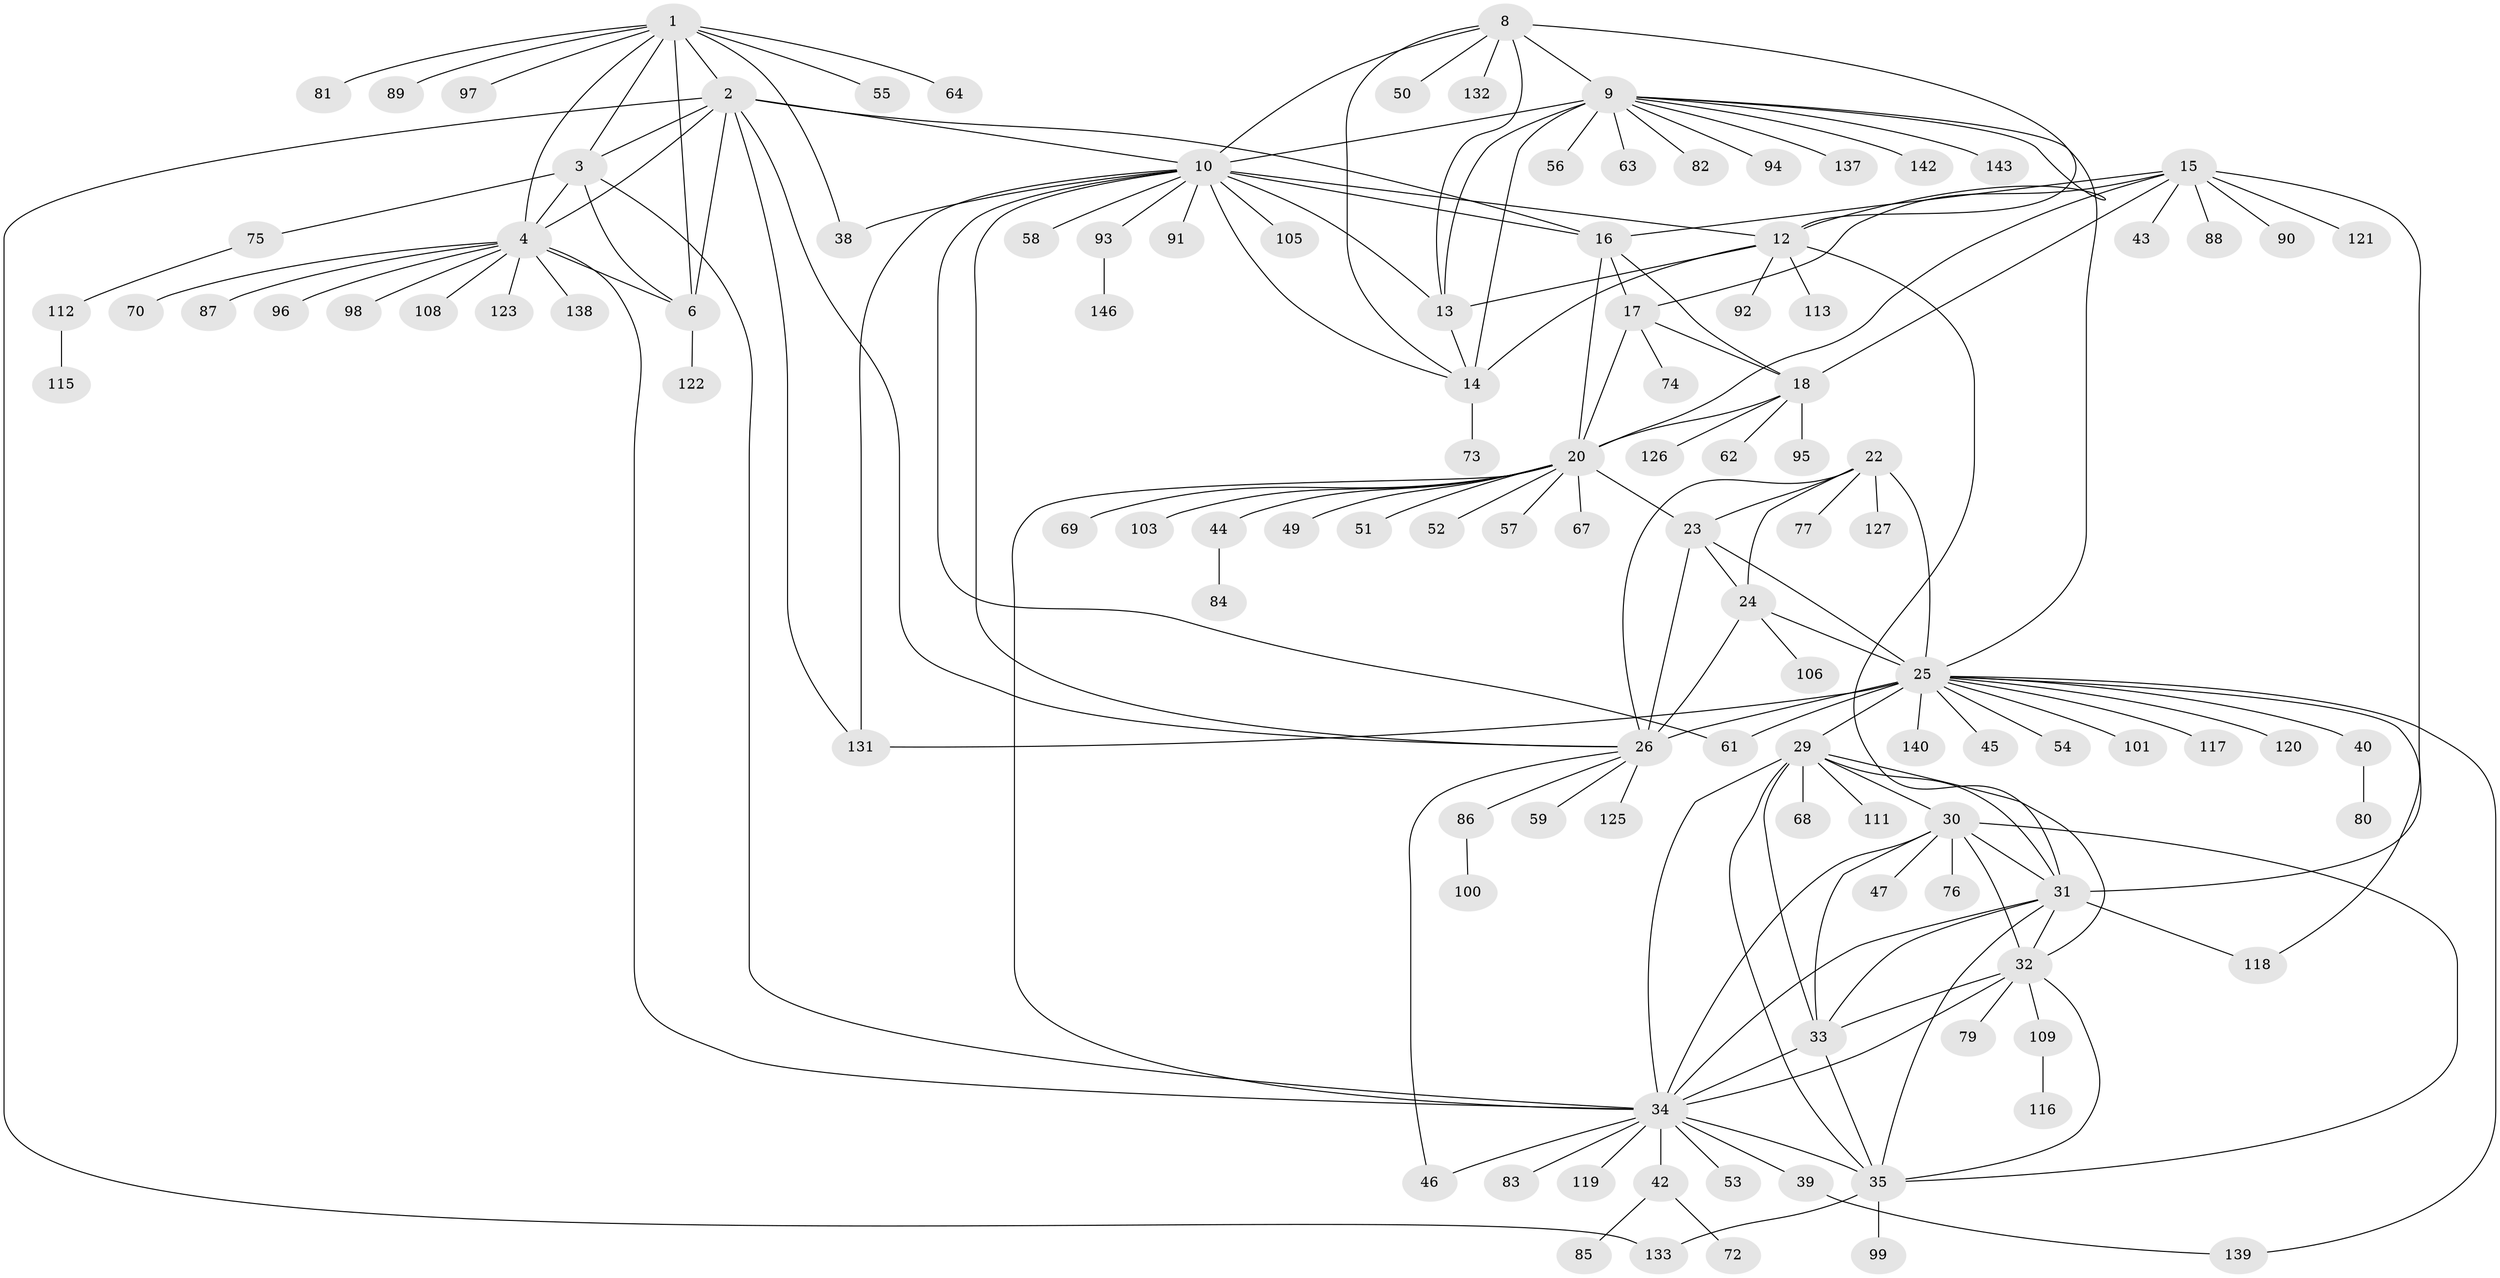 // Generated by graph-tools (version 1.1) at 2025/24/03/03/25 07:24:10]
// undirected, 115 vertices, 174 edges
graph export_dot {
graph [start="1"]
  node [color=gray90,style=filled];
  1 [super="+5"];
  2 [super="+7"];
  3 [super="+141"];
  4 [super="+128"];
  6;
  8 [super="+66"];
  9 [super="+11"];
  10 [super="+41"];
  12 [super="+48"];
  13;
  14;
  15 [super="+78"];
  16 [super="+19"];
  17;
  18 [super="+102"];
  20 [super="+21"];
  22 [super="+107"];
  23 [super="+65"];
  24 [super="+135"];
  25 [super="+27"];
  26 [super="+28"];
  29 [super="+71"];
  30 [super="+60"];
  31 [super="+37"];
  32 [super="+145"];
  33 [super="+36"];
  34 [super="+124"];
  35 [super="+144"];
  38 [super="+130"];
  39;
  40;
  42 [super="+134"];
  43;
  44 [super="+114"];
  45;
  46;
  47;
  49;
  50;
  51;
  52;
  53;
  54;
  55;
  56;
  57;
  58;
  59;
  61;
  62;
  63;
  64;
  67;
  68;
  69;
  70;
  72;
  73;
  74;
  75;
  76;
  77;
  79;
  80;
  81;
  82;
  83;
  84;
  85;
  86;
  87;
  88;
  89;
  90 [super="+110"];
  91;
  92;
  93;
  94;
  95;
  96;
  97;
  98;
  99 [super="+104"];
  100;
  101;
  103;
  105;
  106;
  108;
  109;
  111;
  112;
  113;
  115;
  116;
  117;
  118;
  119 [super="+129"];
  120;
  121;
  122;
  123;
  125;
  126;
  127;
  131 [super="+136"];
  132;
  133;
  137;
  138;
  139;
  140;
  142;
  143;
  146;
  1 -- 2 [weight=4];
  1 -- 3 [weight=2];
  1 -- 4 [weight=2];
  1 -- 6 [weight=2];
  1 -- 55;
  1 -- 64;
  1 -- 97;
  1 -- 38;
  1 -- 81;
  1 -- 89;
  2 -- 3 [weight=2];
  2 -- 4 [weight=2];
  2 -- 6 [weight=2];
  2 -- 131;
  2 -- 133;
  2 -- 10;
  2 -- 16;
  2 -- 26;
  3 -- 4;
  3 -- 6;
  3 -- 75;
  3 -- 34;
  4 -- 6;
  4 -- 34;
  4 -- 70;
  4 -- 87;
  4 -- 96;
  4 -- 98;
  4 -- 108;
  4 -- 123;
  4 -- 138;
  6 -- 122;
  8 -- 9 [weight=2];
  8 -- 10;
  8 -- 12;
  8 -- 13;
  8 -- 14;
  8 -- 50;
  8 -- 132;
  9 -- 10 [weight=2];
  9 -- 12 [weight=2];
  9 -- 13 [weight=2];
  9 -- 14 [weight=2];
  9 -- 56;
  9 -- 63;
  9 -- 82;
  9 -- 94;
  9 -- 143;
  9 -- 25;
  9 -- 137;
  9 -- 142;
  10 -- 12;
  10 -- 13;
  10 -- 14;
  10 -- 38;
  10 -- 58;
  10 -- 61;
  10 -- 91;
  10 -- 93;
  10 -- 105;
  10 -- 26;
  10 -- 16;
  10 -- 131;
  12 -- 13;
  12 -- 14;
  12 -- 31;
  12 -- 92;
  12 -- 113;
  13 -- 14;
  14 -- 73;
  15 -- 16 [weight=2];
  15 -- 17;
  15 -- 18;
  15 -- 20 [weight=2];
  15 -- 43;
  15 -- 88;
  15 -- 90;
  15 -- 121;
  15 -- 31;
  16 -- 17 [weight=2];
  16 -- 18 [weight=2];
  16 -- 20 [weight=4];
  17 -- 18;
  17 -- 20 [weight=2];
  17 -- 74;
  18 -- 20 [weight=2];
  18 -- 62;
  18 -- 95;
  18 -- 126;
  20 -- 23;
  20 -- 44;
  20 -- 51;
  20 -- 57;
  20 -- 69;
  20 -- 103;
  20 -- 34;
  20 -- 67;
  20 -- 49;
  20 -- 52;
  22 -- 23;
  22 -- 24;
  22 -- 25 [weight=2];
  22 -- 26 [weight=2];
  22 -- 77;
  22 -- 127;
  23 -- 24;
  23 -- 25 [weight=2];
  23 -- 26 [weight=2];
  24 -- 25 [weight=2];
  24 -- 26 [weight=2];
  24 -- 106;
  25 -- 26 [weight=4];
  25 -- 29;
  25 -- 40;
  25 -- 45;
  25 -- 54;
  25 -- 61;
  25 -- 101;
  25 -- 131;
  25 -- 140;
  25 -- 139;
  25 -- 117;
  25 -- 118;
  25 -- 120;
  26 -- 59;
  26 -- 125;
  26 -- 46;
  26 -- 86;
  29 -- 30;
  29 -- 31;
  29 -- 32;
  29 -- 33;
  29 -- 34;
  29 -- 35;
  29 -- 68;
  29 -- 111;
  30 -- 31;
  30 -- 32;
  30 -- 33;
  30 -- 34;
  30 -- 35;
  30 -- 47;
  30 -- 76;
  31 -- 32;
  31 -- 33;
  31 -- 34;
  31 -- 35;
  31 -- 118;
  32 -- 33;
  32 -- 34;
  32 -- 35;
  32 -- 79;
  32 -- 109;
  33 -- 34;
  33 -- 35;
  34 -- 35;
  34 -- 39;
  34 -- 42;
  34 -- 46;
  34 -- 53;
  34 -- 83;
  34 -- 119;
  35 -- 99;
  35 -- 133;
  39 -- 139;
  40 -- 80;
  42 -- 72;
  42 -- 85;
  44 -- 84;
  75 -- 112;
  86 -- 100;
  93 -- 146;
  109 -- 116;
  112 -- 115;
}
